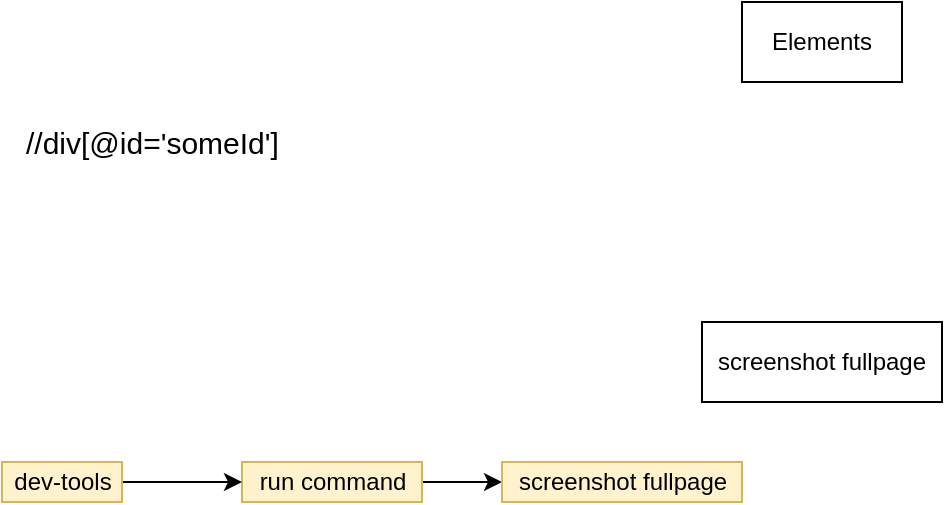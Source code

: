 <mxfile version="13.7.3" type="device"><diagram id="C0SLp1-Ot98nmbYjIeOZ" name="chrome tools"><mxGraphModel dx="1024" dy="592" grid="1" gridSize="10" guides="1" tooltips="1" connect="1" arrows="1" fold="1" page="1" pageScale="1" pageWidth="827" pageHeight="1169" math="0" shadow="0"><root><mxCell id="0"/><mxCell id="1" parent="0"/><mxCell id="gZ5e8Sw3A3ryun14x_de-4" value="Elements" style="rounded=0;whiteSpace=wrap;html=1;" parent="1" vertex="1"><mxGeometry x="400" y="40" width="80" height="40" as="geometry"/></mxCell><mxCell id="rvI8SxNW7_odtocbQfo9-1" value="&lt;font style=&quot;font-size: 15px&quot;&gt;//div[@id='someId']&lt;/font&gt;" style="text;html=1;strokeColor=none;fillColor=none;align=left;verticalAlign=middle;whiteSpace=wrap;rounded=0;" parent="1" vertex="1"><mxGeometry x="40" y="100" width="140" height="20" as="geometry"/></mxCell><mxCell id="VEOJDDmB3DZmNMtLdmJ3-5" value="" style="edgeStyle=orthogonalEdgeStyle;rounded=0;orthogonalLoop=1;jettySize=auto;html=1;" edge="1" parent="1" source="VEOJDDmB3DZmNMtLdmJ3-1" target="VEOJDDmB3DZmNMtLdmJ3-3"><mxGeometry relative="1" as="geometry"/></mxCell><mxCell id="VEOJDDmB3DZmNMtLdmJ3-1" value="run command" style="text;html=1;align=center;verticalAlign=middle;resizable=0;points=[];autosize=1;fillColor=#fff2cc;strokeColor=#d6b656;" vertex="1" parent="1"><mxGeometry x="150" y="270" width="90" height="20" as="geometry"/></mxCell><mxCell id="VEOJDDmB3DZmNMtLdmJ3-4" value="" style="edgeStyle=orthogonalEdgeStyle;rounded=0;orthogonalLoop=1;jettySize=auto;html=1;" edge="1" parent="1" source="VEOJDDmB3DZmNMtLdmJ3-2" target="VEOJDDmB3DZmNMtLdmJ3-1"><mxGeometry relative="1" as="geometry"/></mxCell><mxCell id="VEOJDDmB3DZmNMtLdmJ3-2" value="dev-tools" style="text;html=1;align=center;verticalAlign=middle;resizable=0;points=[];autosize=1;fillColor=#fff2cc;strokeColor=#d6b656;" vertex="1" parent="1"><mxGeometry x="30" y="270" width="60" height="20" as="geometry"/></mxCell><mxCell id="VEOJDDmB3DZmNMtLdmJ3-3" value="screenshot fullpage" style="text;html=1;align=center;verticalAlign=middle;resizable=0;points=[];autosize=1;fillColor=#fff2cc;strokeColor=#d6b656;" vertex="1" parent="1"><mxGeometry x="280" y="270" width="120" height="20" as="geometry"/></mxCell><mxCell id="VEOJDDmB3DZmNMtLdmJ3-7" value="&lt;span style=&quot;font-family: &amp;#34;helvetica&amp;#34;&quot;&gt;screenshot fullpage&lt;/span&gt;" style="rounded=0;whiteSpace=wrap;html=1;align=center;" vertex="1" parent="1"><mxGeometry x="380" y="200" width="120" height="40" as="geometry"/></mxCell></root></mxGraphModel></diagram></mxfile>